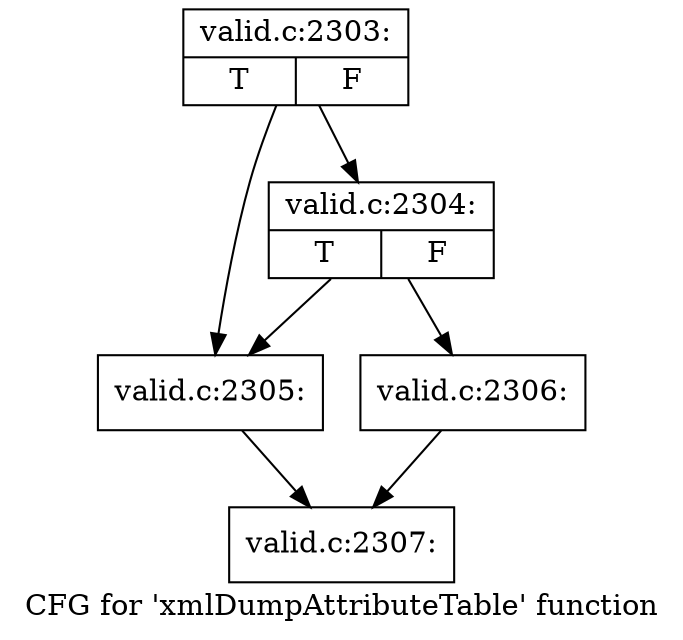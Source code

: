digraph "CFG for 'xmlDumpAttributeTable' function" {
	label="CFG for 'xmlDumpAttributeTable' function";

	Node0x4fa6b40 [shape=record,label="{valid.c:2303:|{<s0>T|<s1>F}}"];
	Node0x4fa6b40 -> Node0x4fa6d20;
	Node0x4fa6b40 -> Node0x4faf430;
	Node0x4faf430 [shape=record,label="{valid.c:2304:|{<s0>T|<s1>F}}"];
	Node0x4faf430 -> Node0x4fa6d20;
	Node0x4faf430 -> Node0x4fa6d70;
	Node0x4fa6d20 [shape=record,label="{valid.c:2305:}"];
	Node0x4fa6d20 -> Node0x4f394d0;
	Node0x4fa6d70 [shape=record,label="{valid.c:2306:}"];
	Node0x4fa6d70 -> Node0x4f394d0;
	Node0x4f394d0 [shape=record,label="{valid.c:2307:}"];
}
